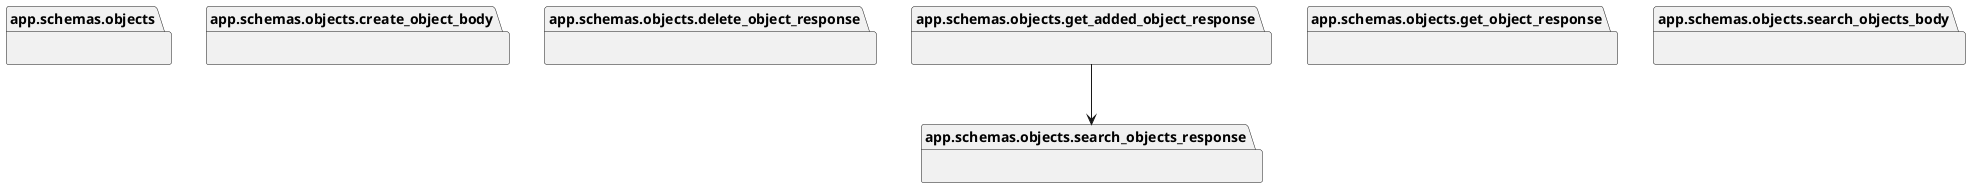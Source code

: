 @startuml packages
set namespaceSeparator none
package "app.schemas.objects" as app.schemas.objects {
}
package "app.schemas.objects.create_object_body" as app.schemas.objects.create_object_body {
}
package "app.schemas.objects.delete_object_response" as app.schemas.objects.delete_object_response {
}
package "app.schemas.objects.get_added_object_response" as app.schemas.objects.get_added_object_response {
}
package "app.schemas.objects.get_object_response" as app.schemas.objects.get_object_response {
}
package "app.schemas.objects.search_objects_body" as app.schemas.objects.search_objects_body {
}
package "app.schemas.objects.search_objects_response" as app.schemas.objects.search_objects_response {
}
app.schemas.objects.get_added_object_response --> app.schemas.objects.search_objects_response
@enduml
